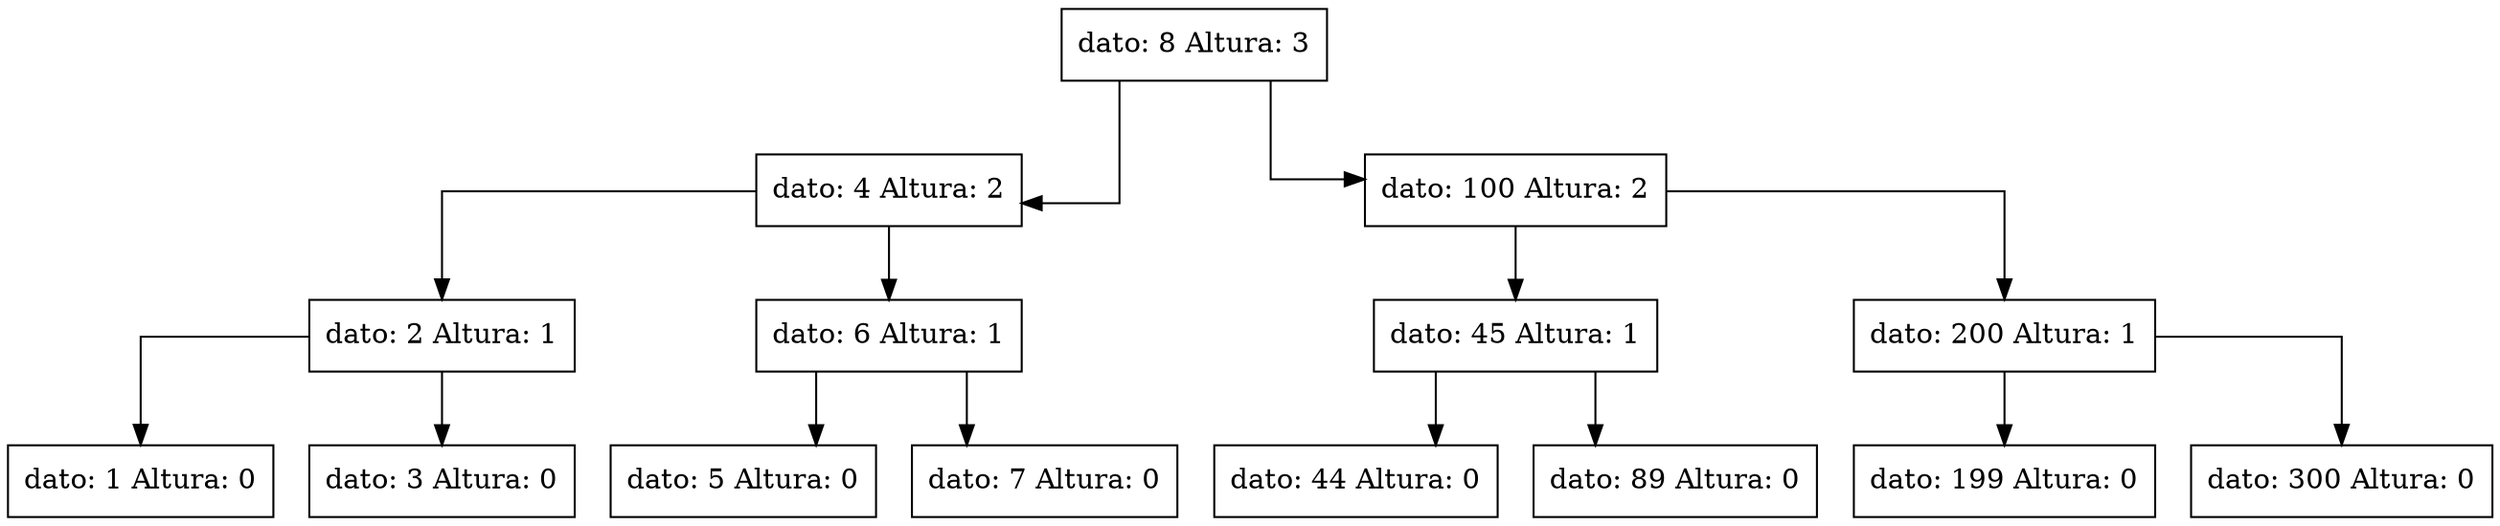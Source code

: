 digraph G { node[shape = box;] concentrate=true; graph[splines = ortho]; nodo8[shape = record label = "{dato: 8  Altura: 3}"]nodo8
nodo4[shape = record label = "{dato: 4  Altura: 2}"]nodo4
nodo2[shape = record label = "{dato: 2  Altura: 1}"]nodo2
nodo1[shape = record label = "{dato: 1  Altura: 0}"]nodo1
nodo3[shape = record label = "{dato: 3  Altura: 0}"]nodo3
nodo6[shape = record label = "{dato: 6  Altura: 1}"]nodo6
nodo5[shape = record label = "{dato: 5  Altura: 0}"]nodo5
nodo7[shape = record label = "{dato: 7  Altura: 0}"]nodo7
nodo100[shape = record label = "{dato: 100  Altura: 2}"]nodo100
nodo45[shape = record label = "{dato: 45  Altura: 1}"]nodo45
nodo44[shape = record label = "{dato: 44  Altura: 0}"]nodo44
nodo89[shape = record label = "{dato: 89  Altura: 0}"]nodo89
nodo200[shape = record label = "{dato: 200  Altura: 1}"]nodo200
nodo199[shape = record label = "{dato: 199  Altura: 0}"]nodo199
nodo300[shape = record label = "{dato: 300  Altura: 0}"]nodo300
nodo8->nodo100
nodo8->nodo4
nodo4->nodo6
nodo4->nodo2
nodo2->nodo3
nodo2->nodo1
nodo6->nodo7
nodo6->nodo5
nodo100->nodo200
nodo100->nodo45
nodo45->nodo89
nodo45->nodo44
nodo200->nodo300
nodo200->nodo199
}